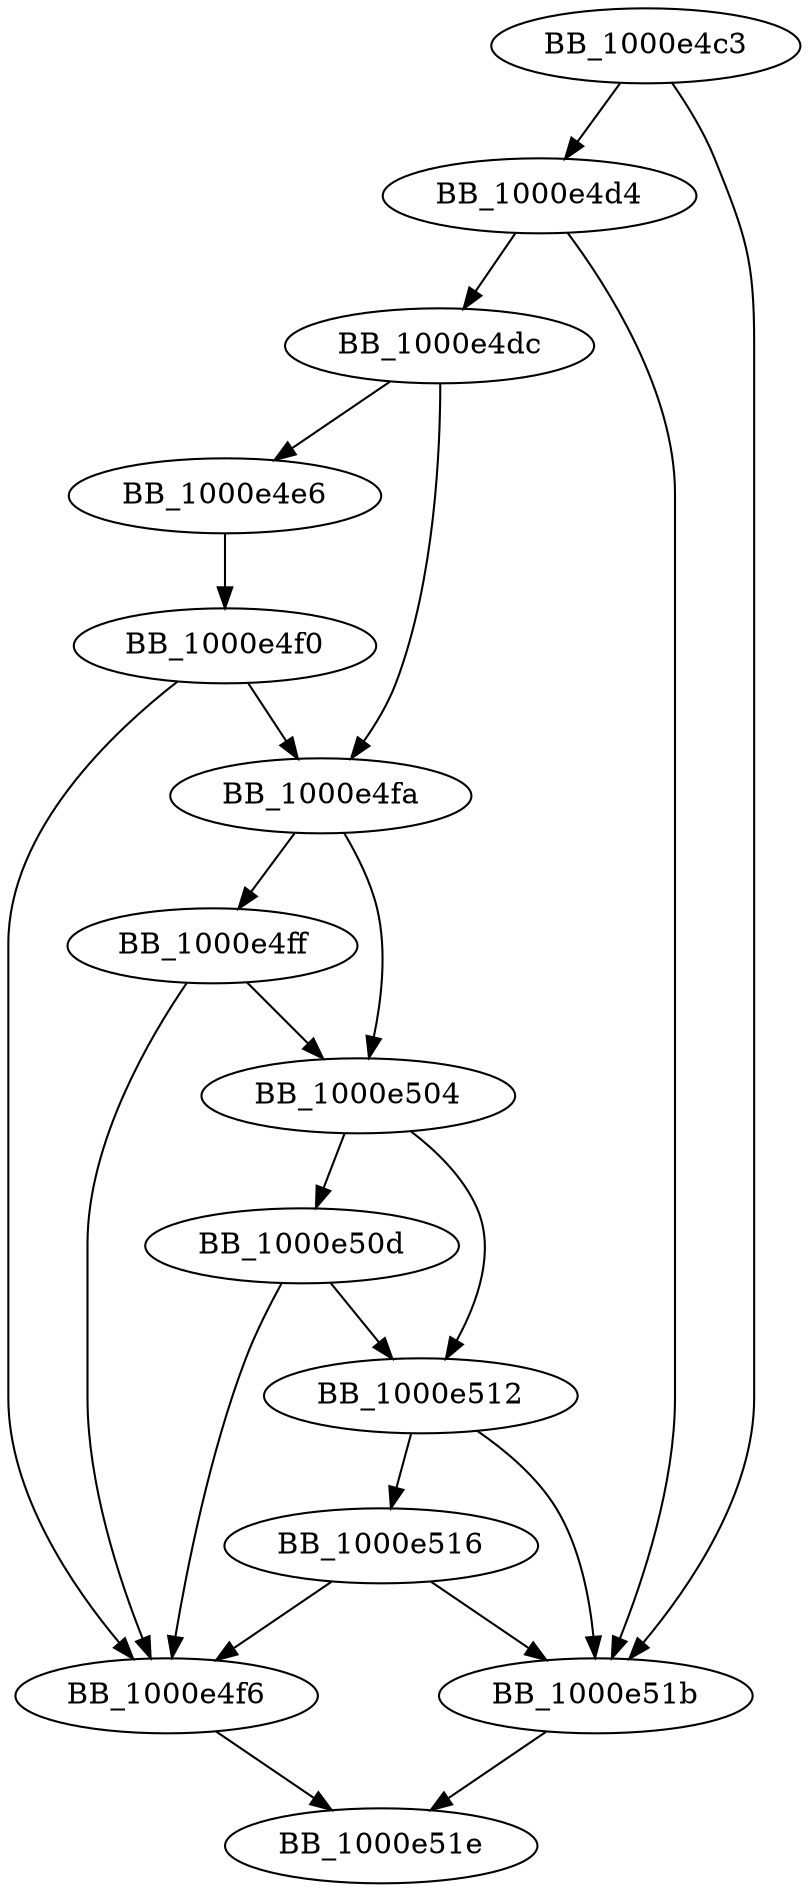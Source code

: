 DiGraph ___TypeMatch{
BB_1000e4c3->BB_1000e4d4
BB_1000e4c3->BB_1000e51b
BB_1000e4d4->BB_1000e4dc
BB_1000e4d4->BB_1000e51b
BB_1000e4dc->BB_1000e4e6
BB_1000e4dc->BB_1000e4fa
BB_1000e4e6->BB_1000e4f0
BB_1000e4f0->BB_1000e4f6
BB_1000e4f0->BB_1000e4fa
BB_1000e4f6->BB_1000e51e
BB_1000e4fa->BB_1000e4ff
BB_1000e4fa->BB_1000e504
BB_1000e4ff->BB_1000e4f6
BB_1000e4ff->BB_1000e504
BB_1000e504->BB_1000e50d
BB_1000e504->BB_1000e512
BB_1000e50d->BB_1000e4f6
BB_1000e50d->BB_1000e512
BB_1000e512->BB_1000e516
BB_1000e512->BB_1000e51b
BB_1000e516->BB_1000e4f6
BB_1000e516->BB_1000e51b
BB_1000e51b->BB_1000e51e
}
